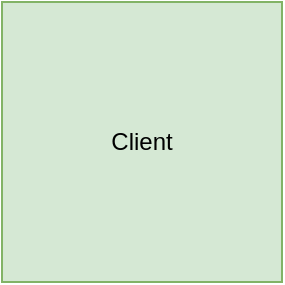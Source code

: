 <mxfile version="17.4.0" type="github">
  <diagram id="-xUUZu9Tn_X6Bjhwgw7D" name="Page-1">
    <mxGraphModel dx="1038" dy="539" grid="1" gridSize="10" guides="1" tooltips="1" connect="1" arrows="1" fold="1" page="1" pageScale="1" pageWidth="850" pageHeight="1100" math="0" shadow="0">
      <root>
        <mxCell id="0" />
        <mxCell id="1" parent="0" />
        <mxCell id="xRyUJ5lAB3i9APYtB8H8-1" value="Client" style="whiteSpace=wrap;html=1;aspect=fixed;fillColor=#d5e8d4;strokeColor=#82b366;" vertex="1" parent="1">
          <mxGeometry x="70" y="200" width="140" height="140" as="geometry" />
        </mxCell>
      </root>
    </mxGraphModel>
  </diagram>
</mxfile>
